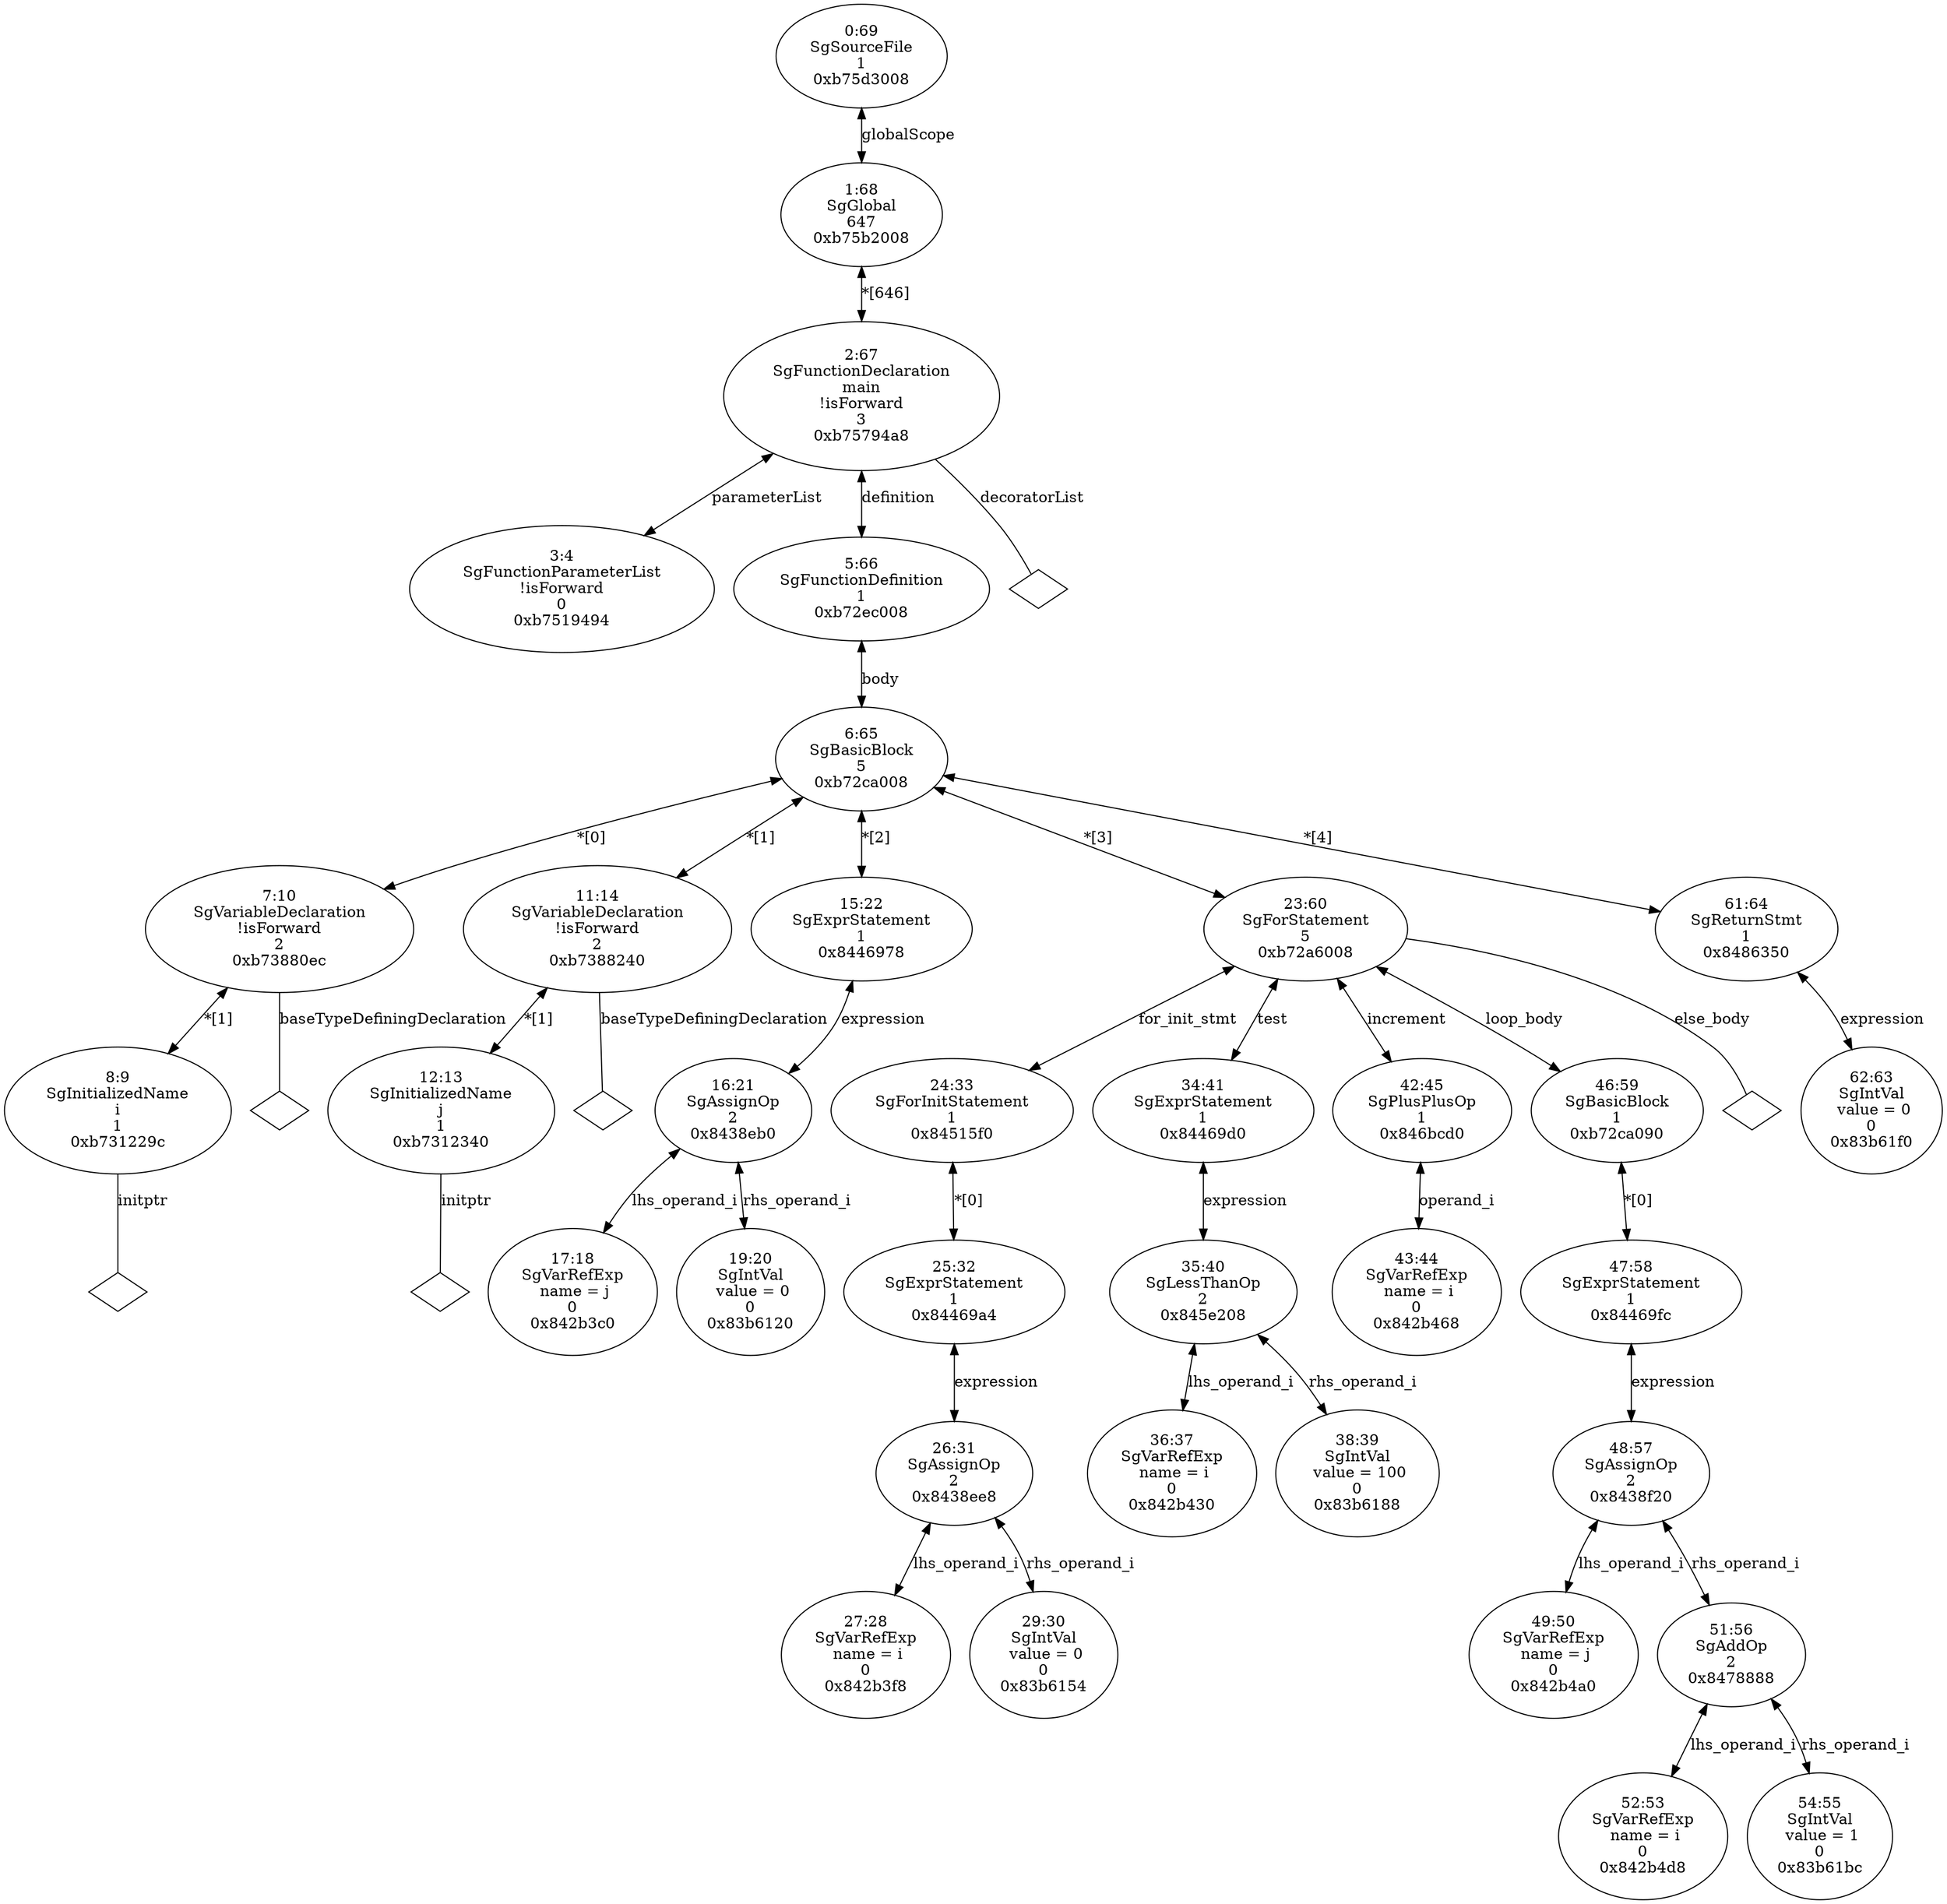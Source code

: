 digraph "G./for.c.dot" {
"0xb7519494"[label="3:4\nSgFunctionParameterList\n!isForward\n0\n0xb7519494\n" ];
"0xb731229c"[label="8:9\nSgInitializedName\ni\n1\n0xb731229c\n" ];
"0xb731229c" -> "0xb731229c__initptr__null"[label="initptr" dir=none ];
"0xb731229c__initptr__null"[label="" shape=diamond ];
"0xb73880ec"[label="7:10\nSgVariableDeclaration\n!isForward\n2\n0xb73880ec\n" ];
"0xb73880ec" -> "0xb73880ec__baseTypeDefiningDeclaration__null"[label="baseTypeDefiningDeclaration" dir=none ];
"0xb73880ec__baseTypeDefiningDeclaration__null"[label="" shape=diamond ];
"0xb73880ec" -> "0xb731229c"[label="*[1]" dir=both ];
"0xb7312340"[label="12:13\nSgInitializedName\nj\n1\n0xb7312340\n" ];
"0xb7312340" -> "0xb7312340__initptr__null"[label="initptr" dir=none ];
"0xb7312340__initptr__null"[label="" shape=diamond ];
"0xb7388240"[label="11:14\nSgVariableDeclaration\n!isForward\n2\n0xb7388240\n" ];
"0xb7388240" -> "0xb7388240__baseTypeDefiningDeclaration__null"[label="baseTypeDefiningDeclaration" dir=none ];
"0xb7388240__baseTypeDefiningDeclaration__null"[label="" shape=diamond ];
"0xb7388240" -> "0xb7312340"[label="*[1]" dir=both ];
"0x842b3c0"[label="17:18\nSgVarRefExp\n name = j\n0\n0x842b3c0\n" ];
"0x83b6120"[label="19:20\nSgIntVal\n value = 0\n0\n0x83b6120\n" ];
"0x8438eb0"[label="16:21\nSgAssignOp\n2\n0x8438eb0\n" ];
"0x8438eb0" -> "0x842b3c0"[label="lhs_operand_i" dir=both ];
"0x8438eb0" -> "0x83b6120"[label="rhs_operand_i" dir=both ];
"0x8446978"[label="15:22\nSgExprStatement\n1\n0x8446978\n" ];
"0x8446978" -> "0x8438eb0"[label="expression" dir=both ];
"0x842b3f8"[label="27:28\nSgVarRefExp\n name = i\n0\n0x842b3f8\n" ];
"0x83b6154"[label="29:30\nSgIntVal\n value = 0\n0\n0x83b6154\n" ];
"0x8438ee8"[label="26:31\nSgAssignOp\n2\n0x8438ee8\n" ];
"0x8438ee8" -> "0x842b3f8"[label="lhs_operand_i" dir=both ];
"0x8438ee8" -> "0x83b6154"[label="rhs_operand_i" dir=both ];
"0x84469a4"[label="25:32\nSgExprStatement\n1\n0x84469a4\n" ];
"0x84469a4" -> "0x8438ee8"[label="expression" dir=both ];
"0x84515f0"[label="24:33\nSgForInitStatement\n1\n0x84515f0\n" ];
"0x84515f0" -> "0x84469a4"[label="*[0]" dir=both ];
"0x842b430"[label="36:37\nSgVarRefExp\n name = i\n0\n0x842b430\n" ];
"0x83b6188"[label="38:39\nSgIntVal\n value = 100\n0\n0x83b6188\n" ];
"0x845e208"[label="35:40\nSgLessThanOp\n2\n0x845e208\n" ];
"0x845e208" -> "0x842b430"[label="lhs_operand_i" dir=both ];
"0x845e208" -> "0x83b6188"[label="rhs_operand_i" dir=both ];
"0x84469d0"[label="34:41\nSgExprStatement\n1\n0x84469d0\n" ];
"0x84469d0" -> "0x845e208"[label="expression" dir=both ];
"0x842b468"[label="43:44\nSgVarRefExp\n name = i\n0\n0x842b468\n" ];
"0x846bcd0"[label="42:45\nSgPlusPlusOp\n1\n0x846bcd0\n" ];
"0x846bcd0" -> "0x842b468"[label="operand_i" dir=both ];
"0x842b4a0"[label="49:50\nSgVarRefExp\n name = j\n0\n0x842b4a0\n" ];
"0x842b4d8"[label="52:53\nSgVarRefExp\n name = i\n0\n0x842b4d8\n" ];
"0x83b61bc"[label="54:55\nSgIntVal\n value = 1\n0\n0x83b61bc\n" ];
"0x8478888"[label="51:56\nSgAddOp\n2\n0x8478888\n" ];
"0x8478888" -> "0x842b4d8"[label="lhs_operand_i" dir=both ];
"0x8478888" -> "0x83b61bc"[label="rhs_operand_i" dir=both ];
"0x8438f20"[label="48:57\nSgAssignOp\n2\n0x8438f20\n" ];
"0x8438f20" -> "0x842b4a0"[label="lhs_operand_i" dir=both ];
"0x8438f20" -> "0x8478888"[label="rhs_operand_i" dir=both ];
"0x84469fc"[label="47:58\nSgExprStatement\n1\n0x84469fc\n" ];
"0x84469fc" -> "0x8438f20"[label="expression" dir=both ];
"0xb72ca090"[label="46:59\nSgBasicBlock\n1\n0xb72ca090\n" ];
"0xb72ca090" -> "0x84469fc"[label="*[0]" dir=both ];
"0xb72a6008"[label="23:60\nSgForStatement\n5\n0xb72a6008\n" ];
"0xb72a6008" -> "0x84515f0"[label="for_init_stmt" dir=both ];
"0xb72a6008" -> "0x84469d0"[label="test" dir=both ];
"0xb72a6008" -> "0x846bcd0"[label="increment" dir=both ];
"0xb72a6008" -> "0xb72ca090"[label="loop_body" dir=both ];
"0xb72a6008" -> "0xb72a6008__else_body__null"[label="else_body" dir=none ];
"0xb72a6008__else_body__null"[label="" shape=diamond ];
"0x83b61f0"[label="62:63\nSgIntVal\n value = 0\n0\n0x83b61f0\n" ];
"0x8486350"[label="61:64\nSgReturnStmt\n1\n0x8486350\n" ];
"0x8486350" -> "0x83b61f0"[label="expression" dir=both ];
"0xb72ca008"[label="6:65\nSgBasicBlock\n5\n0xb72ca008\n" ];
"0xb72ca008" -> "0xb73880ec"[label="*[0]" dir=both ];
"0xb72ca008" -> "0xb7388240"[label="*[1]" dir=both ];
"0xb72ca008" -> "0x8446978"[label="*[2]" dir=both ];
"0xb72ca008" -> "0xb72a6008"[label="*[3]" dir=both ];
"0xb72ca008" -> "0x8486350"[label="*[4]" dir=both ];
"0xb72ec008"[label="5:66\nSgFunctionDefinition\n1\n0xb72ec008\n" ];
"0xb72ec008" -> "0xb72ca008"[label="body" dir=both ];
"0xb75794a8"[label="2:67\nSgFunctionDeclaration\nmain\n!isForward\n3\n0xb75794a8\n" ];
"0xb75794a8" -> "0xb7519494"[label="parameterList" dir=both ];
"0xb75794a8" -> "0xb75794a8__decoratorList__null"[label="decoratorList" dir=none ];
"0xb75794a8__decoratorList__null"[label="" shape=diamond ];
"0xb75794a8" -> "0xb72ec008"[label="definition" dir=both ];
"0xb75b2008"[label="1:68\nSgGlobal\n647\n0xb75b2008\n" ];
"0xb75b2008" -> "0xb75794a8"[label="*[646]" dir=both ];
"0xb75d3008"[label="0:69\nSgSourceFile\n1\n0xb75d3008\n" ];
"0xb75d3008" -> "0xb75b2008"[label="globalScope" dir=both ];
}
